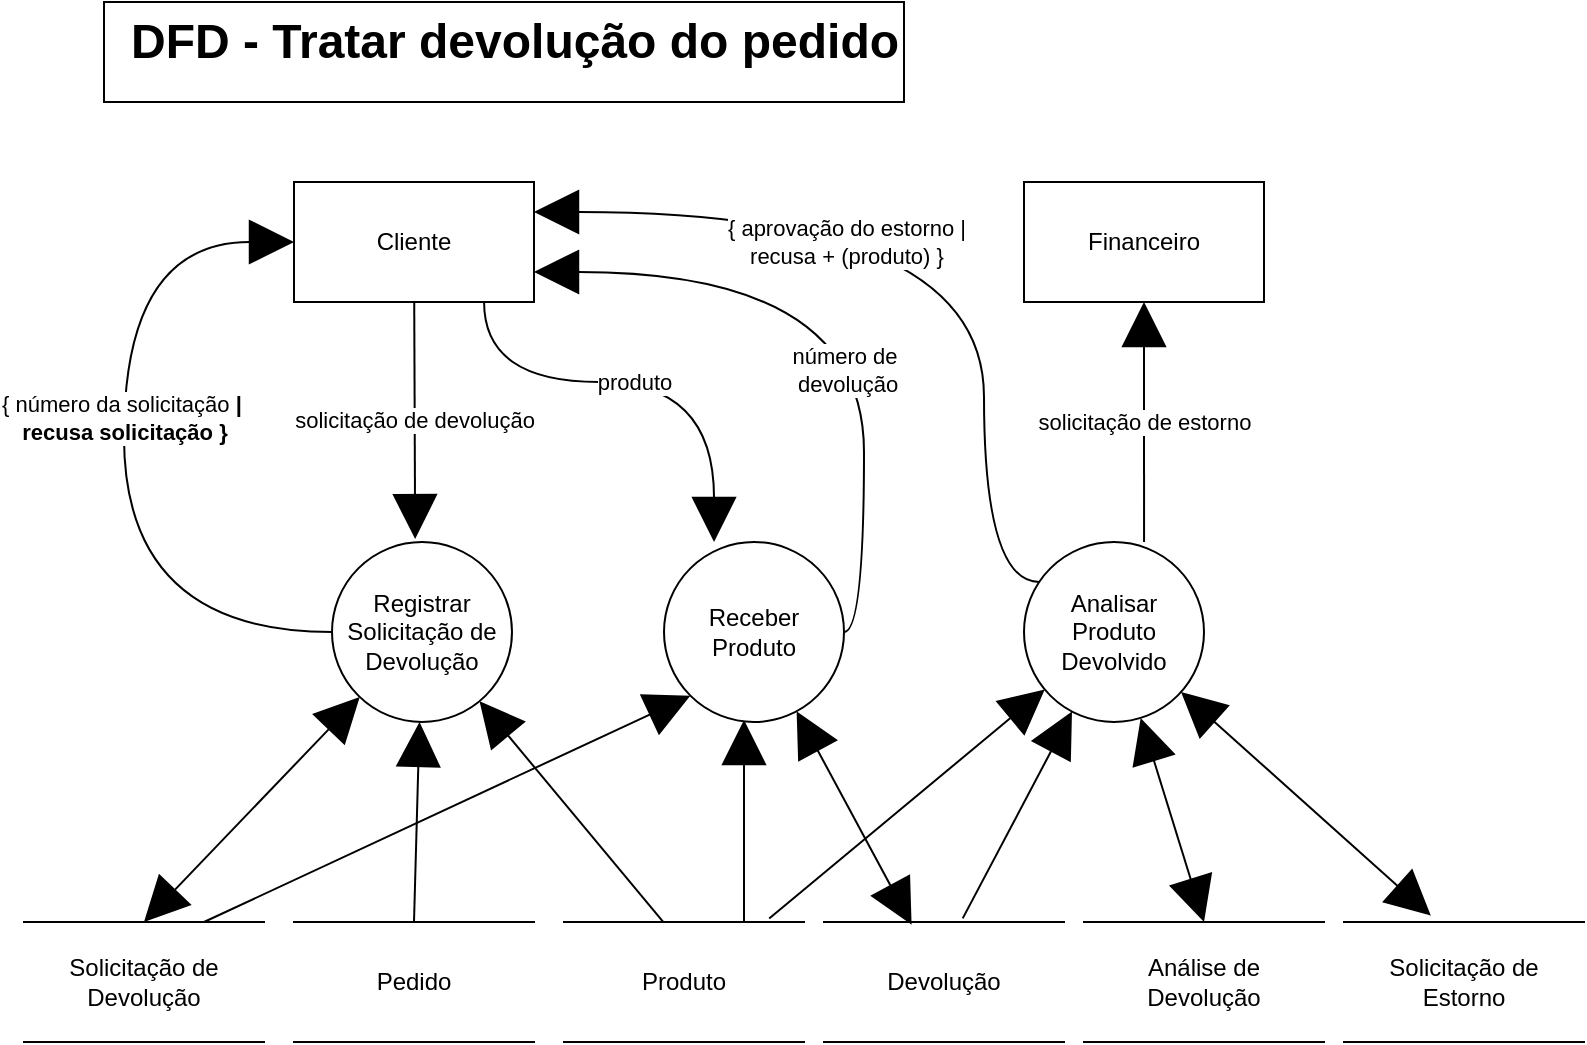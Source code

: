 <mxfile version="14.5.1" type="device"><diagram id="NjZJDYBdZ3OIAmOJ9iHW" name="Página-1"><mxGraphModel dx="1851" dy="592" grid="1" gridSize="10" guides="1" tooltips="1" connect="1" arrows="1" fold="1" page="1" pageScale="1" pageWidth="827" pageHeight="1169" math="0" shadow="0"><root><mxCell id="0"/><mxCell id="1" parent="0"/><mxCell id="dSrA5K4sf7aKTBR7Hnr3-1" value="Solicitação de Devolução" style="shape=partialRectangle;whiteSpace=wrap;html=1;left=0;right=0;fillColor=none;" parent="1" vertex="1"><mxGeometry x="-790" y="490" width="120" height="60" as="geometry"/></mxCell><mxCell id="dSrA5K4sf7aKTBR7Hnr3-2" value="Pedido" style="shape=partialRectangle;whiteSpace=wrap;html=1;left=0;right=0;fillColor=none;" parent="1" vertex="1"><mxGeometry x="-655" y="490" width="120" height="60" as="geometry"/></mxCell><mxCell id="dSrA5K4sf7aKTBR7Hnr3-3" value="Produto" style="shape=partialRectangle;whiteSpace=wrap;html=1;left=0;right=0;fillColor=none;" parent="1" vertex="1"><mxGeometry x="-520" y="490" width="120" height="60" as="geometry"/></mxCell><mxCell id="dSrA5K4sf7aKTBR7Hnr3-8" style="edgeStyle=orthogonalEdgeStyle;rounded=0;orthogonalLoop=1;jettySize=auto;html=1;entryX=0;entryY=0.5;entryDx=0;entryDy=0;startArrow=none;startFill=0;startSize=11;endSize=12;strokeWidth=1;curved=1;" parent="1" edge="1"><mxGeometry relative="1" as="geometry"><Array as="points"><mxPoint x="10.04" y="585"/><mxPoint x="10.04" y="410"/></Array><mxPoint x="95.04" y="540" as="targetPoint"/></mxGeometry></mxCell><mxCell id="dSrA5K4sf7aKTBR7Hnr3-9" value="Catálogo" style="edgeLabel;html=1;align=center;verticalAlign=middle;resizable=0;points=[];" parent="dSrA5K4sf7aKTBR7Hnr3-8" vertex="1" connectable="0"><mxGeometry x="0.191" y="-1" relative="1" as="geometry"><mxPoint as="offset"/></mxGeometry></mxCell><mxCell id="dSrA5K4sf7aKTBR7Hnr3-20" value="solicitação de devolução" style="edgeStyle=none;rounded=0;orthogonalLoop=1;jettySize=auto;html=1;entryX=0.462;entryY=-0.016;entryDx=0;entryDy=0;entryPerimeter=0;startArrow=none;startFill=0;startSize=20;endArrow=block;endFill=1;endSize=20;" parent="1" source="dSrA5K4sf7aKTBR7Hnr3-15" target="dSrA5K4sf7aKTBR7Hnr3-16" edge="1"><mxGeometry relative="1" as="geometry"/></mxCell><mxCell id="dSrA5K4sf7aKTBR7Hnr3-26" value="{ número da solicitação &lt;b&gt;|&amp;nbsp;&lt;br&gt;recusa solicitação }&lt;/b&gt;" style="edgeStyle=orthogonalEdgeStyle;rounded=0;orthogonalLoop=1;jettySize=auto;html=1;entryX=0;entryY=0.5;entryDx=0;entryDy=0;startArrow=block;startFill=1;startSize=20;endArrow=none;endFill=0;endSize=20;curved=1;exitX=0;exitY=0.5;exitDx=0;exitDy=0;" parent="1" source="dSrA5K4sf7aKTBR7Hnr3-15" target="dSrA5K4sf7aKTBR7Hnr3-16" edge="1"><mxGeometry x="-0.099" relative="1" as="geometry"><Array as="points"><mxPoint x="-740" y="150"/><mxPoint x="-740" y="345"/></Array><mxPoint as="offset"/></mxGeometry></mxCell><mxCell id="dSrA5K4sf7aKTBR7Hnr3-35" value="produto" style="edgeStyle=orthogonalEdgeStyle;rounded=0;orthogonalLoop=1;jettySize=auto;html=1;entryX=0.278;entryY=0;entryDx=0;entryDy=0;entryPerimeter=0;startArrow=none;startFill=0;startSize=20;endArrow=block;endFill=1;endSize=20;curved=1;exitX=0.792;exitY=1;exitDx=0;exitDy=0;exitPerimeter=0;" parent="1" source="dSrA5K4sf7aKTBR7Hnr3-15" target="dSrA5K4sf7aKTBR7Hnr3-22" edge="1"><mxGeometry x="-0.021" relative="1" as="geometry"><Array as="points"><mxPoint x="-560" y="220"/><mxPoint x="-445" y="220"/></Array><mxPoint as="offset"/></mxGeometry></mxCell><mxCell id="dSrA5K4sf7aKTBR7Hnr3-15" value="Cliente" style="rounded=0;whiteSpace=wrap;html=1;" parent="1" vertex="1"><mxGeometry x="-655" y="120" width="120" height="60" as="geometry"/></mxCell><mxCell id="dSrA5K4sf7aKTBR7Hnr3-18" style="rounded=0;orthogonalLoop=1;jettySize=auto;html=1;entryX=0.415;entryY=0.003;entryDx=0;entryDy=0;entryPerimeter=0;endSize=20;startSize=20;endArrow=none;endFill=0;startArrow=block;startFill=1;" parent="1" source="dSrA5K4sf7aKTBR7Hnr3-16" target="dSrA5K4sf7aKTBR7Hnr3-3" edge="1"><mxGeometry relative="1" as="geometry"/></mxCell><mxCell id="dSrA5K4sf7aKTBR7Hnr3-19" style="edgeStyle=none;rounded=0;orthogonalLoop=1;jettySize=auto;html=1;entryX=0.5;entryY=0;entryDx=0;entryDy=0;startSize=20;endArrow=none;endFill=0;endSize=20;startArrow=block;startFill=1;" parent="1" source="dSrA5K4sf7aKTBR7Hnr3-16" target="dSrA5K4sf7aKTBR7Hnr3-2" edge="1"><mxGeometry relative="1" as="geometry"/></mxCell><mxCell id="dSrA5K4sf7aKTBR7Hnr3-21" style="edgeStyle=none;rounded=0;orthogonalLoop=1;jettySize=auto;html=1;entryX=0.5;entryY=0;entryDx=0;entryDy=0;startArrow=block;startFill=1;startSize=20;endArrow=block;endFill=1;endSize=20;" parent="1" source="dSrA5K4sf7aKTBR7Hnr3-16" target="dSrA5K4sf7aKTBR7Hnr3-1" edge="1"><mxGeometry relative="1" as="geometry"/></mxCell><mxCell id="dSrA5K4sf7aKTBR7Hnr3-16" value="Registrar Solicitação de Devolução" style="ellipse;whiteSpace=wrap;html=1;aspect=fixed;fillColor=#FFFFFF;" parent="1" vertex="1"><mxGeometry x="-636" y="300" width="90" height="90" as="geometry"/></mxCell><mxCell id="dSrA5K4sf7aKTBR7Hnr3-24" style="rounded=0;orthogonalLoop=1;jettySize=auto;html=1;startArrow=block;startFill=1;startSize=20;endArrow=none;endFill=0;endSize=20;fillColor=#f8cecc;entryX=0.75;entryY=0;entryDx=0;entryDy=0;" parent="1" target="dSrA5K4sf7aKTBR7Hnr3-3" edge="1"><mxGeometry relative="1" as="geometry"><mxPoint x="-410" y="488" as="targetPoint"/><mxPoint x="-430" y="389" as="sourcePoint"/></mxGeometry></mxCell><mxCell id="dSrA5K4sf7aKTBR7Hnr3-45" style="edgeStyle=none;rounded=0;orthogonalLoop=1;jettySize=auto;html=1;entryX=0.365;entryY=0.023;entryDx=0;entryDy=0;entryPerimeter=0;startArrow=block;startFill=1;startSize=20;endArrow=block;endFill=1;endSize=20;" parent="1" source="dSrA5K4sf7aKTBR7Hnr3-22" target="dSrA5K4sf7aKTBR7Hnr3-42" edge="1"><mxGeometry relative="1" as="geometry"/></mxCell><mxCell id="dSrA5K4sf7aKTBR7Hnr3-46" value="número de&lt;br&gt;&amp;nbsp;devolução" style="edgeStyle=orthogonalEdgeStyle;rounded=0;orthogonalLoop=1;jettySize=auto;html=1;entryX=1;entryY=0.75;entryDx=0;entryDy=0;startArrow=none;startFill=0;startSize=20;endArrow=block;endFill=1;endSize=20;exitX=1;exitY=0.5;exitDx=0;exitDy=0;curved=1;fillColor=#f8cecc;" parent="1" source="dSrA5K4sf7aKTBR7Hnr3-22" target="dSrA5K4sf7aKTBR7Hnr3-15" edge="1"><mxGeometry x="-0.205" y="10" relative="1" as="geometry"><Array as="points"><mxPoint x="-370" y="345"/><mxPoint x="-370" y="165"/></Array><mxPoint as="offset"/></mxGeometry></mxCell><mxCell id="YuiAxY0zgLwXaAsComzC-3" style="rounded=0;orthogonalLoop=1;jettySize=auto;html=1;exitX=0;exitY=1;exitDx=0;exitDy=0;entryX=0.75;entryY=0;entryDx=0;entryDy=0;startArrow=block;startFill=1;endArrow=none;endFill=0;endSize=20;startSize=20;" parent="1" source="dSrA5K4sf7aKTBR7Hnr3-22" target="dSrA5K4sf7aKTBR7Hnr3-1" edge="1"><mxGeometry relative="1" as="geometry"/></mxCell><mxCell id="dSrA5K4sf7aKTBR7Hnr3-22" value="Receber Produto" style="ellipse;whiteSpace=wrap;html=1;aspect=fixed;fillColor=#FFFFFF;" parent="1" vertex="1"><mxGeometry x="-470" y="300" width="90" height="90" as="geometry"/></mxCell><mxCell id="dSrA5K4sf7aKTBR7Hnr3-30" style="edgeStyle=none;rounded=0;orthogonalLoop=1;jettySize=auto;html=1;startArrow=block;startFill=1;startSize=20;endArrow=none;endFill=0;endSize=20;entryX=0.855;entryY=-0.03;entryDx=0;entryDy=0;entryPerimeter=0;" parent="1" source="dSrA5K4sf7aKTBR7Hnr3-29" target="dSrA5K4sf7aKTBR7Hnr3-3" edge="1"><mxGeometry relative="1" as="geometry"/></mxCell><mxCell id="dSrA5K4sf7aKTBR7Hnr3-33" style="edgeStyle=none;rounded=0;orthogonalLoop=1;jettySize=auto;html=1;entryX=0.5;entryY=0;entryDx=0;entryDy=0;startArrow=block;startFill=1;startSize=20;endArrow=block;endFill=1;endSize=20;" parent="1" source="dSrA5K4sf7aKTBR7Hnr3-29" target="dSrA5K4sf7aKTBR7Hnr3-32" edge="1"><mxGeometry relative="1" as="geometry"/></mxCell><mxCell id="dSrA5K4sf7aKTBR7Hnr3-34" value="solicitação de estorno" style="edgeStyle=none;rounded=0;orthogonalLoop=1;jettySize=auto;html=1;entryX=0.5;entryY=1;entryDx=0;entryDy=0;startArrow=none;startFill=0;startSize=20;endArrow=block;endFill=1;endSize=20;exitX=0.667;exitY=0;exitDx=0;exitDy=0;exitPerimeter=0;" parent="1" source="dSrA5K4sf7aKTBR7Hnr3-29" target="dSrA5K4sf7aKTBR7Hnr3-31" edge="1"><mxGeometry relative="1" as="geometry"><mxPoint x="-290" y="300" as="sourcePoint"/></mxGeometry></mxCell><mxCell id="dSrA5K4sf7aKTBR7Hnr3-36" style="edgeStyle=orthogonalEdgeStyle;curved=1;rounded=0;orthogonalLoop=1;jettySize=auto;html=1;entryX=1;entryY=0.25;entryDx=0;entryDy=0;startArrow=none;startFill=0;startSize=20;endArrow=block;endFill=1;endSize=20;" parent="1" source="dSrA5K4sf7aKTBR7Hnr3-29" target="dSrA5K4sf7aKTBR7Hnr3-15" edge="1"><mxGeometry relative="1" as="geometry"><Array as="points"><mxPoint x="-310" y="320"/><mxPoint x="-310" y="135"/></Array></mxGeometry></mxCell><mxCell id="dSrA5K4sf7aKTBR7Hnr3-37" value="{ aprovação do estorno |&lt;br&gt;recusa + (produto) }" style="edgeLabel;html=1;align=center;verticalAlign=middle;resizable=0;points=[];" parent="dSrA5K4sf7aKTBR7Hnr3-36" vertex="1" connectable="0"><mxGeometry x="0.058" y="19" relative="1" as="geometry"><mxPoint x="-50.58" y="-4" as="offset"/></mxGeometry></mxCell><mxCell id="dSrA5K4sf7aKTBR7Hnr3-44" style="edgeStyle=none;rounded=0;orthogonalLoop=1;jettySize=auto;html=1;entryX=0.578;entryY=-0.03;entryDx=0;entryDy=0;entryPerimeter=0;startArrow=block;startFill=1;startSize=20;endArrow=none;endFill=0;endSize=20;" parent="1" source="dSrA5K4sf7aKTBR7Hnr3-29" target="dSrA5K4sf7aKTBR7Hnr3-42" edge="1"><mxGeometry relative="1" as="geometry"/></mxCell><mxCell id="dSrA5K4sf7aKTBR7Hnr3-48" style="rounded=0;orthogonalLoop=1;jettySize=auto;html=1;entryX=0.362;entryY=-0.053;entryDx=0;entryDy=0;entryPerimeter=0;startArrow=block;startFill=1;startSize=20;endArrow=block;endFill=1;endSize=20;" parent="1" source="dSrA5K4sf7aKTBR7Hnr3-29" target="dSrA5K4sf7aKTBR7Hnr3-47" edge="1"><mxGeometry relative="1" as="geometry"/></mxCell><mxCell id="dSrA5K4sf7aKTBR7Hnr3-29" value="Analisar&lt;br&gt;Produto Devolvido" style="ellipse;whiteSpace=wrap;html=1;aspect=fixed;fillColor=#FFFFFF;" parent="1" vertex="1"><mxGeometry x="-290" y="300" width="90" height="90" as="geometry"/></mxCell><mxCell id="dSrA5K4sf7aKTBR7Hnr3-31" value="Financeiro" style="rounded=0;whiteSpace=wrap;html=1;" parent="1" vertex="1"><mxGeometry x="-290" y="120" width="120" height="60" as="geometry"/></mxCell><mxCell id="dSrA5K4sf7aKTBR7Hnr3-32" value="Análise de&lt;br&gt;Devolução" style="shape=partialRectangle;whiteSpace=wrap;html=1;left=0;right=0;fillColor=none;" parent="1" vertex="1"><mxGeometry x="-260" y="490" width="120" height="60" as="geometry"/></mxCell><mxCell id="dSrA5K4sf7aKTBR7Hnr3-38" value="" style="rounded=0;whiteSpace=wrap;html=1;" parent="1" vertex="1"><mxGeometry x="-750" y="30" width="400" height="50" as="geometry"/></mxCell><mxCell id="dSrA5K4sf7aKTBR7Hnr3-39" value="DFD - Tratar devolução do pedido" style="text;strokeColor=none;fillColor=none;html=1;fontSize=24;fontStyle=1;verticalAlign=middle;align=center;" parent="1" vertex="1"><mxGeometry x="-750" y="30" width="410" height="40" as="geometry"/></mxCell><mxCell id="dSrA5K4sf7aKTBR7Hnr3-42" value="Devolução" style="shape=partialRectangle;whiteSpace=wrap;html=1;left=0;right=0;fillColor=none;" parent="1" vertex="1"><mxGeometry x="-390" y="490" width="120" height="60" as="geometry"/></mxCell><mxCell id="dSrA5K4sf7aKTBR7Hnr3-47" value="Solicitação de Estorno" style="shape=partialRectangle;whiteSpace=wrap;html=1;left=0;right=0;fillColor=none;" parent="1" vertex="1"><mxGeometry x="-130" y="490" width="120" height="60" as="geometry"/></mxCell></root></mxGraphModel></diagram></mxfile>
